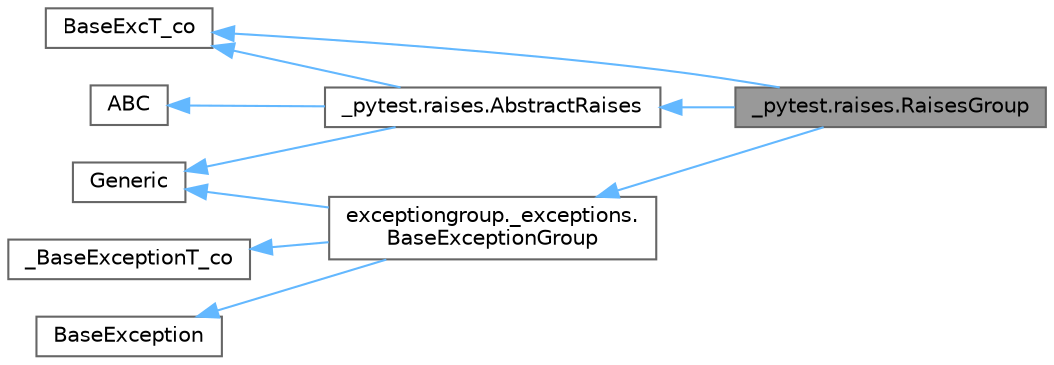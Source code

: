 digraph "_pytest.raises.RaisesGroup"
{
 // LATEX_PDF_SIZE
  bgcolor="transparent";
  edge [fontname=Helvetica,fontsize=10,labelfontname=Helvetica,labelfontsize=10];
  node [fontname=Helvetica,fontsize=10,shape=box,height=0.2,width=0.4];
  rankdir="LR";
  Node1 [id="Node000001",label="_pytest.raises.RaisesGroup",height=0.2,width=0.4,color="gray40", fillcolor="grey60", style="filled", fontcolor="black",tooltip=" "];
  Node2 -> Node1 [id="edge1_Node000001_Node000002",dir="back",color="steelblue1",style="solid",tooltip=" "];
  Node2 [id="Node000002",label="_pytest.raises.AbstractRaises",height=0.2,width=0.4,color="gray40", fillcolor="white", style="filled",URL="$class__pytest_1_1raises_1_1AbstractRaises.html",tooltip=" "];
  Node3 -> Node2 [id="edge2_Node000002_Node000003",dir="back",color="steelblue1",style="solid",tooltip=" "];
  Node3 [id="Node000003",label="ABC",height=0.2,width=0.4,color="gray40", fillcolor="white", style="filled",tooltip=" "];
  Node4 -> Node2 [id="edge3_Node000002_Node000004",dir="back",color="steelblue1",style="solid",tooltip=" "];
  Node4 [id="Node000004",label="Generic",height=0.2,width=0.4,color="gray40", fillcolor="white", style="filled",tooltip=" "];
  Node5 -> Node2 [id="edge4_Node000002_Node000005",dir="back",color="steelblue1",style="solid",tooltip=" "];
  Node5 [id="Node000005",label="BaseExcT_co",height=0.2,width=0.4,color="gray40", fillcolor="white", style="filled",tooltip=" "];
  Node6 -> Node1 [id="edge5_Node000001_Node000006",dir="back",color="steelblue1",style="solid",tooltip=" "];
  Node6 [id="Node000006",label="exceptiongroup._exceptions.\lBaseExceptionGroup",height=0.2,width=0.4,color="gray40", fillcolor="white", style="filled",URL="$classexceptiongroup_1_1__exceptions_1_1BaseExceptionGroup.html",tooltip=" "];
  Node7 -> Node6 [id="edge6_Node000006_Node000007",dir="back",color="steelblue1",style="solid",tooltip=" "];
  Node7 [id="Node000007",label="BaseException",height=0.2,width=0.4,color="gray40", fillcolor="white", style="filled",tooltip=" "];
  Node4 -> Node6 [id="edge7_Node000006_Node000004",dir="back",color="steelblue1",style="solid",tooltip=" "];
  Node8 -> Node6 [id="edge8_Node000006_Node000008",dir="back",color="steelblue1",style="solid",tooltip=" "];
  Node8 [id="Node000008",label="_BaseExceptionT_co",height=0.2,width=0.4,color="gray40", fillcolor="white", style="filled",tooltip=" "];
  Node5 -> Node1 [id="edge9_Node000001_Node000005",dir="back",color="steelblue1",style="solid",tooltip=" "];
}
